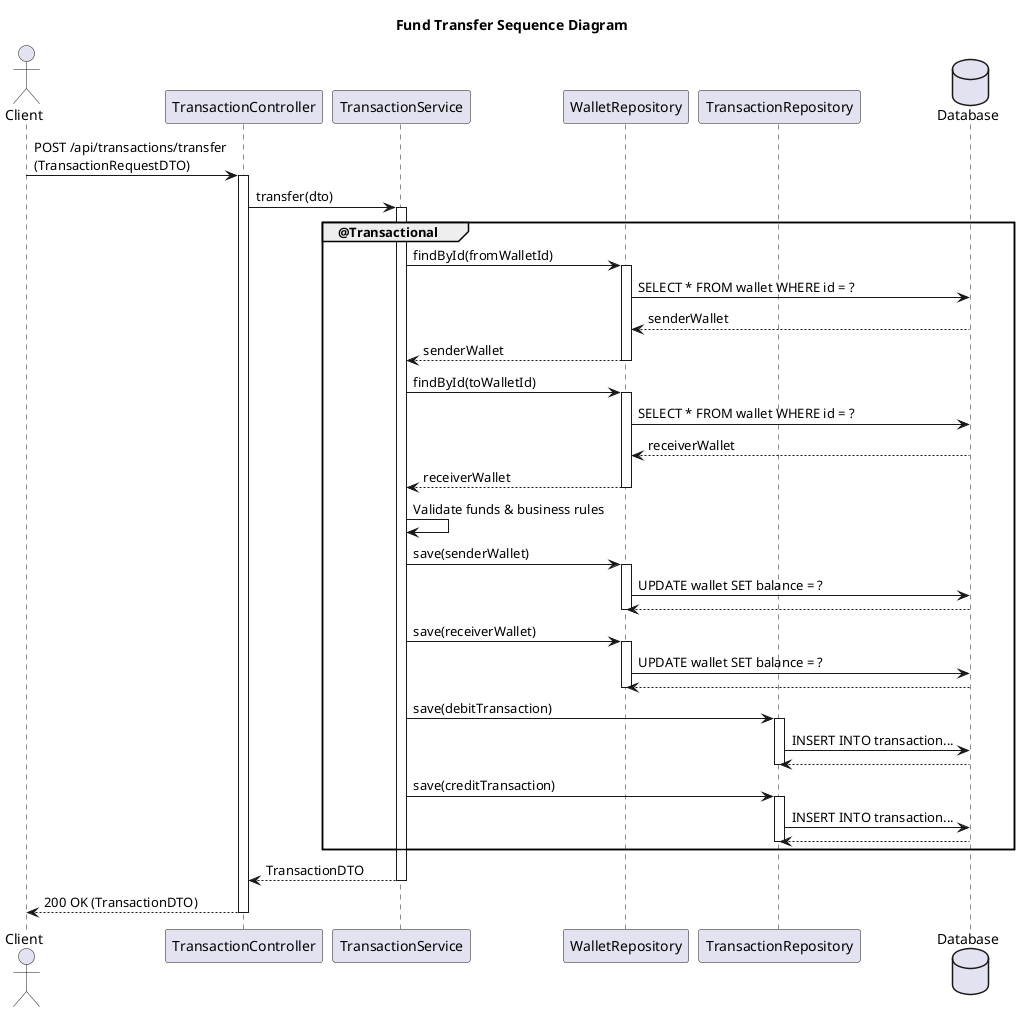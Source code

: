 @startuml
title Fund Transfer Sequence Diagram

actor Client
participant TransactionController
participant TransactionService
participant WalletRepository
participant TransactionRepository
database Database

Client -> TransactionController: POST /api/transactions/transfer\n(TransactionRequestDTO)
activate TransactionController

TransactionController -> TransactionService: transfer(dto)
activate TransactionService

group @Transactional
    TransactionService -> WalletRepository: findById(fromWalletId)
    activate WalletRepository
    WalletRepository -> Database: SELECT * FROM wallet WHERE id = ?
    Database --> WalletRepository: senderWallet
    WalletRepository --> TransactionService: senderWallet
    deactivate WalletRepository

    TransactionService -> WalletRepository: findById(toWalletId)
    activate WalletRepository
    WalletRepository -> Database: SELECT * FROM wallet WHERE id = ?
    Database --> WalletRepository: receiverWallet
    WalletRepository --> TransactionService: receiverWallet
    deactivate WalletRepository

    TransactionService -> TransactionService: Validate funds & business rules

    TransactionService -> WalletRepository: save(senderWallet)
    activate WalletRepository
    WalletRepository -> Database: UPDATE wallet SET balance = ?
    Database --> WalletRepository
    deactivate WalletRepository

    TransactionService -> WalletRepository: save(receiverWallet)
    activate WalletRepository
    WalletRepository -> Database: UPDATE wallet SET balance = ?
    Database --> WalletRepository
    deactivate WalletRepository

    TransactionService -> TransactionRepository: save(debitTransaction)
    activate TransactionRepository
    TransactionRepository -> Database: INSERT INTO transaction...
    Database --> TransactionRepository
    deactivate TransactionRepository

    TransactionService -> TransactionRepository: save(creditTransaction)
    activate TransactionRepository
    TransactionRepository -> Database: INSERT INTO transaction...
    Database --> TransactionRepository
    deactivate TransactionRepository
end

TransactionService --> TransactionController: TransactionDTO
deactivate TransactionService

TransactionController --> Client: 200 OK (TransactionDTO)
deactivate TransactionController

@enduml